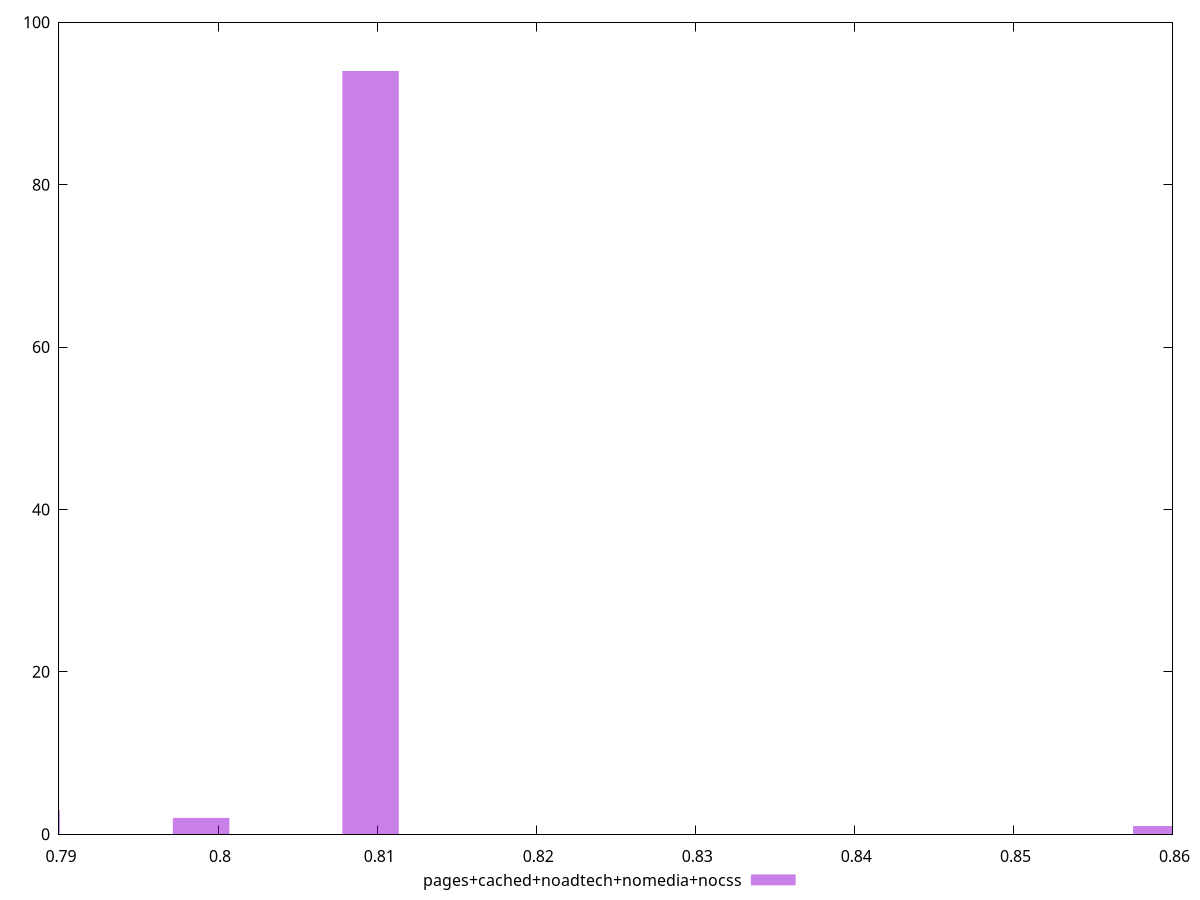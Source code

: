 reset

$pagesCachedNoadtechNomediaNocss <<EOF
0.8592959901371297 1
0.8095846518647337 94
0.7989322222349345 2
0.7882797926051355 3
EOF

set key outside below
set boxwidth 0.0035508098765997093
set xrange [0.79:0.86]
set yrange [0:100]
set trange [0:100]
set style fill transparent solid 0.5 noborder
set terminal svg size 640, 490 enhanced background rgb 'white'
set output "report_00018_2021-02-10T15-25-16.877Z/meta/score/comparison/histogram/4_vs_5.svg"

plot $pagesCachedNoadtechNomediaNocss title "pages+cached+noadtech+nomedia+nocss" with boxes

reset
